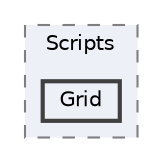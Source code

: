 digraph "Assets/Scripts/Grid"
{
 // INTERACTIVE_SVG=YES
 // LATEX_PDF_SIZE
  bgcolor="transparent";
  edge [fontname=Helvetica,fontsize=10,labelfontname=Helvetica,labelfontsize=10];
  node [fontname=Helvetica,fontsize=10,shape=box,height=0.2,width=0.4];
  compound=true
  subgraph clusterdir_f13b41af88cf68434578284aaf699e39 {
    graph [ bgcolor="#edf0f7", pencolor="grey50", label="Scripts", fontname=Helvetica,fontsize=10 style="filled,dashed", URL="dir_f13b41af88cf68434578284aaf699e39.html",tooltip=""]
  dir_19e1d439eeef92eecfbbf638e4718082 [label="Grid", fillcolor="#edf0f7", color="grey25", style="filled,bold", URL="dir_19e1d439eeef92eecfbbf638e4718082.html",tooltip=""];
  }
}
